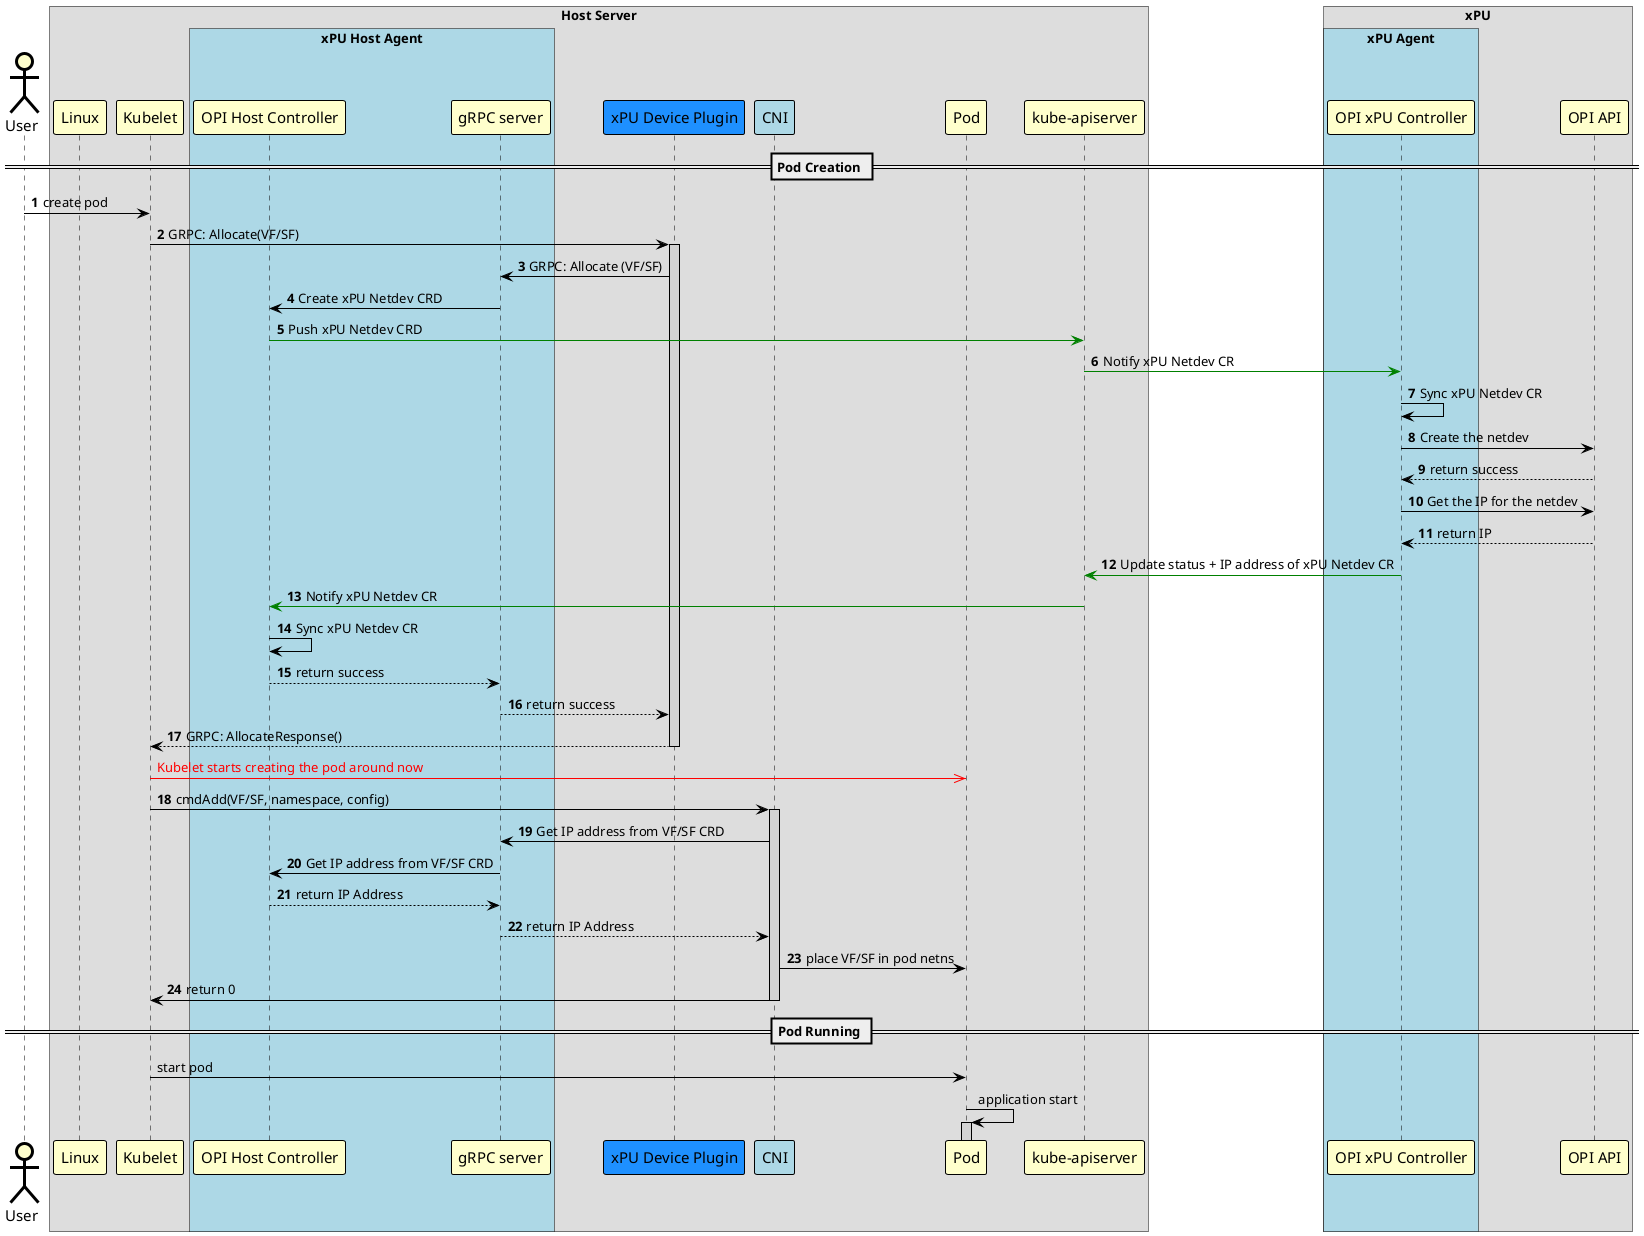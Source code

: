 @startuml
!pragma teoz true
skinparam noteBorderColor Black
skinparam noteBorderThickness 1
skinparam noteBackgroundColor Yellow

skinparam sequence {
	BoxBorderColor Black
	BoxFontSize 20

	ArrowColor Black
	ArrowThickness 1

	ActorBorderColor Black
	ActorBorderThickness 3
	ActorBackgroundColor Business
	ActorFontSize 15

	ParticipantBorderColor Black
	ParticipantBorderThickness 1
	ParticipantBackgroundColor Business
	ParticipantFontSize 15

	LifeLineBorderColor Black
	LifeLineBorderThickness 1
	LifeLineBackgroundColor LightGray
}

actor "User"
box "Host Server"
	participant "Linux"
	participant "Kubelet"
  box "xPU Host Agent" #LightBlue
         participant "OPI Host Controller"
         participant "gRPC server"
  end box
	participant "xPU Device Plugin" #dodgerblue
	participant "CNI" #LightBlue
	participant "Pod"
        participant "kube-apiserver"
end box

box "xPU"
  box "xPU Agent" #LightBlue
	participant "OPI xPU Controller"
  end box
  participant "OPI API"
end box

== Pod Creation ==
autonumber

"User" -> "Kubelet": create pod
"Kubelet" -> "xPU Device Plugin": GRPC: Allocate(VF/SF)
activate "xPU Device Plugin"
"xPU Device Plugin" -> "gRPC server": GRPC: Allocate (VF/SF)
"gRPC server" -> "OPI Host Controller" : Create xPU Netdev CRD
"OPI Host Controller" -[#green]> "kube-apiserver" : Push xPU Netdev CRD
"kube-apiserver" -[#green]> "OPI xPU Controller": Notify xPU Netdev CR
"OPI xPU Controller" -> "OPI xPU Controller": Sync xPU Netdev CR
"OPI xPU Controller"->"OPI API": Create the netdev
"OPI API"-->"OPI xPU Controller": return success
"OPI xPU Controller"->"OPI API": Get the IP for the netdev
"OPI API"-->"OPI xPU Controller": return IP
"OPI xPU Controller"-[#green]>"kube-apiserver": Update status + IP address of xPU Netdev CR
"kube-apiserver" -[#green]> "OPI Host Controller": Notify xPU Netdev CR
"OPI Host Controller" -> "OPI Host Controller": Sync xPU Netdev CR
"OPI Host Controller" -->"gRPC server": return success
"gRPC server" -->"xPU Device Plugin": return success
"xPU Device Plugin" --> "Kubelet": GRPC: AllocateResponse()
deactivate "xPU Device Plugin"

autonumber stop
"Kubelet" -[#Red]>> "Pod" : <color:Red>Kubelet starts creating the pod around now
autonumber resume

"Kubelet" -> "CNI" : cmdAdd(VF/SF, namespace, config)
activate "CNI"
"CNI" -> "gRPC server" : Get IP address from VF/SF CRD
"gRPC server" -> "OPI Host Controller" : Get IP address from VF/SF CRD
"OPI Host Controller" -->"gRPC server": return IP Address
"gRPC server" --> "CNI" : return IP Address
"CNI" -> "Pod" : place VF/SF in pod netns
"CNI" -> "Kubelet" : return 0

deactivate "CNI"

autonumber stop

== Pod Running ==

"Kubelet" -> "Pod" : start pod
"Pod" -> "Pod" : application start
activate "Pod"

@enduml

